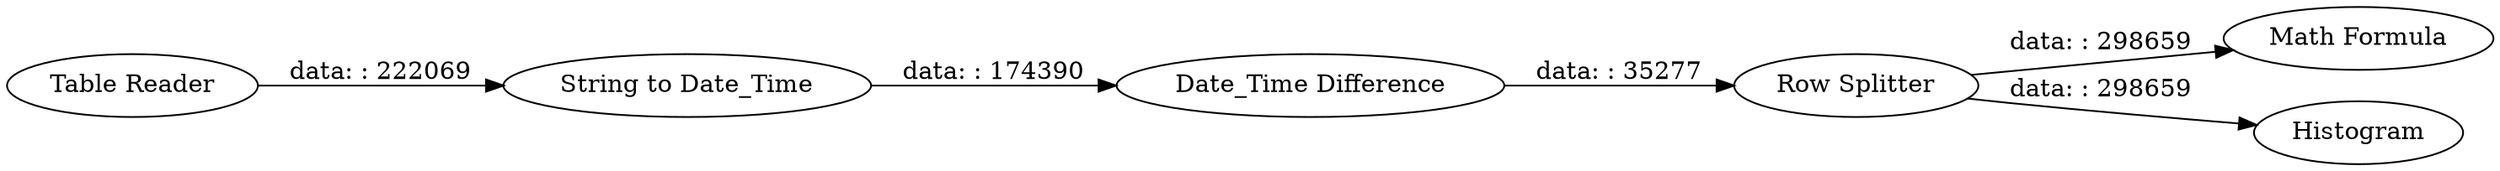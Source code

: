 digraph {
	"-7628872110883311364_5" [label="Math Formula"]
	"-7628872110883311364_1" [label="Table Reader"]
	"-7628872110883311364_3" [label="Date_Time Difference"]
	"-7628872110883311364_6" [label=Histogram]
	"-7628872110883311364_2" [label="String to Date_Time"]
	"-7628872110883311364_4" [label="Row Splitter"]
	"-7628872110883311364_4" -> "-7628872110883311364_6" [label="data: : 298659"]
	"-7628872110883311364_1" -> "-7628872110883311364_2" [label="data: : 222069"]
	"-7628872110883311364_2" -> "-7628872110883311364_3" [label="data: : 174390"]
	"-7628872110883311364_4" -> "-7628872110883311364_5" [label="data: : 298659"]
	"-7628872110883311364_3" -> "-7628872110883311364_4" [label="data: : 35277"]
	rankdir=LR
}
